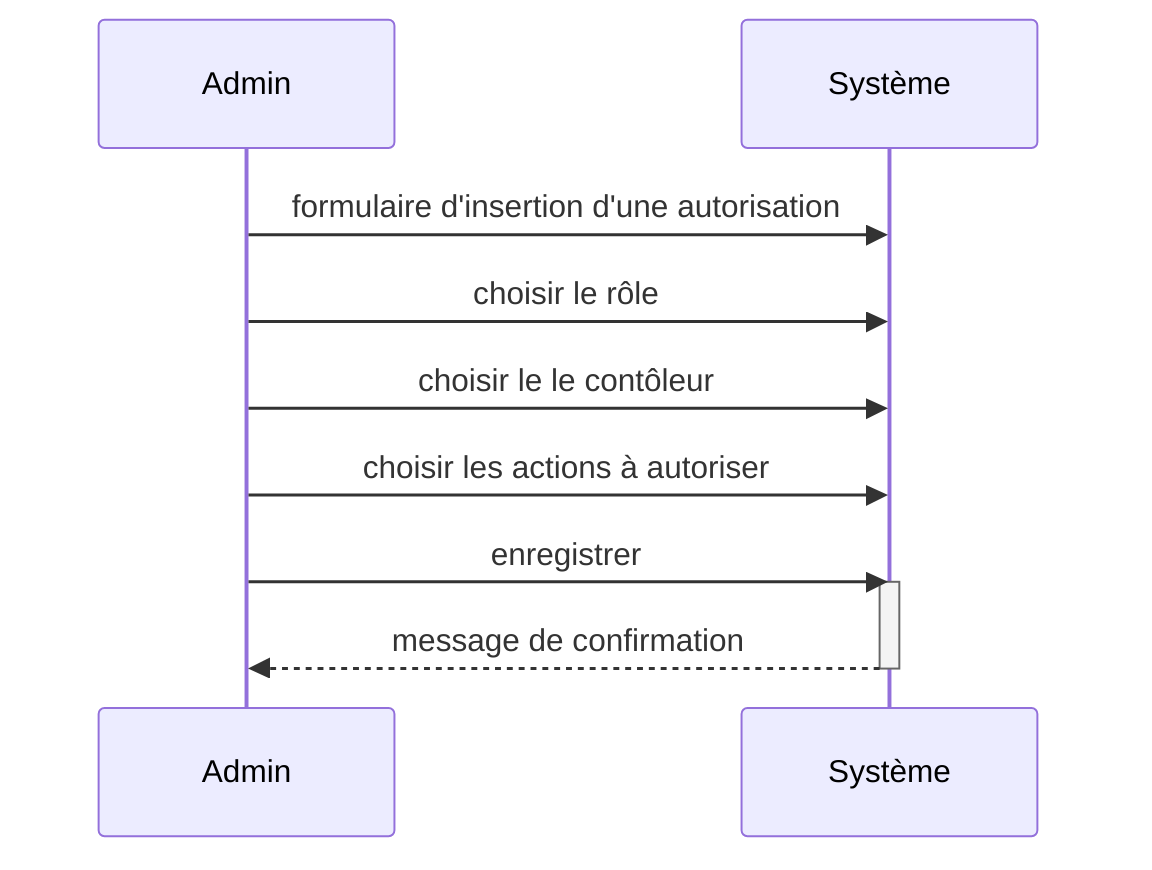 sequenceDiagram

Admin->>Système: formulaire d'insertion d'une autorisation
Admin->>Système: choisir le rôle
Admin->>Système: choisir le le contôleur

Admin->>Système: choisir les actions à autoriser
Admin->>Système: enregistrer
activate Système
Système-->>Admin: message de confirmation
deactivate Système